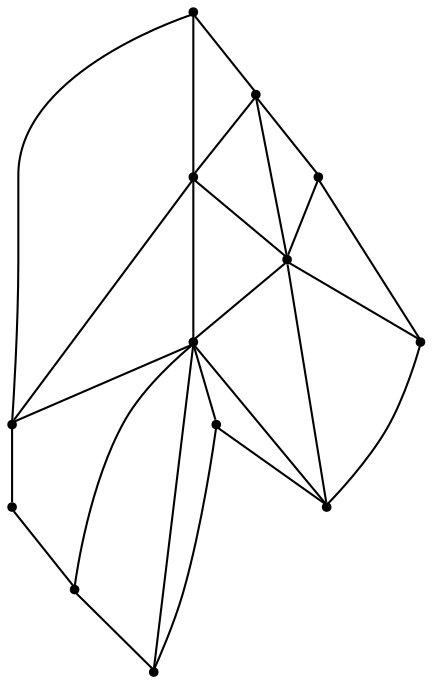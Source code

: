 graph {
  node [shape=point,comment="{\"directed\":false,\"doi\":\"10.1007/978-3-540-31843-9_29\",\"figure\":\"2 (2)\"}"]

  v0 [pos="1022.6902230196221,1435.2692579611748"]
  v1 [pos="1000.6861350835756,1391.019246517083"]
  v2 [pos="954.1775004542151,1564.5192121848077"]
  v3 [pos="956.6779433139535,1517.7692070985447"]
  v4 [pos="861.160183502907,1445.7692121848077"]
  v5 [pos="909.6692042151162,1384.2692032838474"]
  v6 [pos="895.1665243459302,1610.519247788649"]
  v7 [pos="792.3973928052325,1589.7692020122818"]
  v8 [pos="811.6509697492731,1642.7692070985447"]
  v9 [pos="822.4029614825581,1413.519252874912"]
  v10 [pos="800.64892578125,1448.2692376161228"]
  v11 [pos="763.3919853742733,1621.0192020122818"]
  v12 [pos="775.1441860465115,1508.7692236288995"]

  v7 -- v8 [id="-4",pos="792.3973928052325,1589.7692020122818 811.6509697492731,1642.7692070985447 811.6509697492731,1642.7692070985447 811.6509697492731,1642.7692070985447"]
  v7 -- v12 [id="-5",pos="792.3973928052325,1589.7692020122818 775.1441860465115,1508.7692236288995 775.1441860465115,1508.7692236288995 775.1441860465115,1508.7692236288995"]
  v7 -- v2 [id="-6",pos="792.3973928052325,1589.7692020122818 954.1775004542151,1564.5192121848077 954.1775004542151,1564.5192121848077 954.1775004542151,1564.5192121848077"]
  v10 -- v7 [id="-9",pos="800.64892578125,1448.2692376161228 792.3973928052325,1589.7692020122818 792.3973928052325,1589.7692020122818 792.3973928052325,1589.7692020122818"]
  v8 -- v11 [id="-10",pos="811.6509697492731,1642.7692070985447 763.3919853742733,1621.0192020122818 763.3919853742733,1621.0192020122818 763.3919853742733,1621.0192020122818"]
  v9 -- v10 [id="-13",pos="822.4029614825581,1413.519252874912 800.64892578125,1448.2692376161228 800.64892578125,1448.2692376161228 800.64892578125,1448.2692376161228"]
  v4 -- v9 [id="-14",pos="861.160183502907,1445.7692121848077 822.4029614825581,1413.519252874912 822.4029614825581,1413.519252874912 822.4029614825581,1413.519252874912"]
  v4 -- v7 [id="-15",pos="861.160183502907,1445.7692121848077 792.3973928052325,1589.7692020122818 792.3973928052325,1589.7692020122818 792.3973928052325,1589.7692020122818"]
  v6 -- v8 [id="-16",pos="895.1665243459302,1610.519247788649 811.6509697492731,1642.7692070985447 811.6509697492731,1642.7692070985447 811.6509697492731,1642.7692070985447"]
  v5 -- v4 [id="-18",pos="909.6692042151162,1384.2692032838474 861.160183502907,1445.7692121848077 861.160183502907,1445.7692121848077 861.160183502907,1445.7692121848077"]
  v2 -- v6 [id="-19",pos="954.1775004542151,1564.5192121848077 895.1665243459302,1610.519247788649 895.1665243459302,1610.519247788649 895.1665243459302,1610.519247788649"]
  v3 -- v7 [id="-20",pos="956.6779433139535,1517.7692070985447 792.3973928052325,1589.7692020122818 792.3973928052325,1589.7692020122818 792.3973928052325,1589.7692020122818"]
  v3 -- v4 [id="-21",pos="956.6779433139535,1517.7692070985447 861.160183502907,1445.7692121848077 861.160183502907,1445.7692121848077 861.160183502907,1445.7692121848077"]
  v1 -- v5 [id="-26",pos="1000.6861350835756,1391.019246517083 909.6692042151162,1384.2692032838474 909.6692042151162,1384.2692032838474 909.6692042151162,1384.2692032838474"]
  v0 -- v1 [id="-27",pos="1022.6902230196221,1435.2692579611748 1000.6861350835756,1391.019246517083 1000.6861350835756,1391.019246517083 1000.6861350835756,1391.019246517083"]
  v1 -- v4 [id="-34",pos="1000.6861350835756,1391.019246517083 861.160183502907,1445.7692121848077 861.160183502907,1445.7692121848077 861.160183502907,1445.7692121848077"]
  v1 -- v3 [id="-35",pos="1000.6861350835756,1391.019246517083 956.6779433139535,1517.7692070985447 956.6779433139535,1517.7692070985447 956.6779433139535,1517.7692070985447"]
  v12 -- v11 [id="-36",pos="775.1441860465115,1508.7692236288995 763.3919853742733,1621.0192020122818 763.3919853742733,1621.0192020122818 763.3919853742733,1621.0192020122818"]
  v0 -- v2 [id="-37",pos="1022.6902230196221,1435.2692579611748 954.1775004542151,1564.5192121848077 954.1775004542151,1564.5192121848077 954.1775004542151,1564.5192121848077"]
  v0 -- v3 [id="-38",pos="1022.6902230196221,1435.2692579611748 956.6779433139535,1517.7692070985447 956.6779433139535,1517.7692070985447 956.6779433139535,1517.7692070985447"]
  v7 -- v11 [id="-3",pos="792.3973928052325,1589.7692020122818 763.3919853742733,1621.0192020122818 763.3919853742733,1621.0192020122818 763.3919853742733,1621.0192020122818"]
  v12 -- v10 [id="-7",pos="775.1441860465115,1508.7692236288995 800.64892578125,1448.2692376161228 800.64892578125,1448.2692376161228 800.64892578125,1448.2692376161228"]
  v5 -- v9 [id="-17",pos="909.6692042151162,1384.2692032838474 822.4029614825581,1413.519252874912 822.4029614825581,1413.519252874912 822.4029614825581,1413.519252874912"]
  v3 -- v2 [id="-23",pos="956.6779433139535,1517.7692070985447 954.1775004542151,1564.5192121848077 954.1775004542151,1564.5192121848077 954.1775004542151,1564.5192121848077"]
  v4 -- v10 [id="-32",pos="861.160183502907,1445.7692121848077 800.64892578125,1448.2692376161228 800.64892578125,1448.2692376161228 800.64892578125,1448.2692376161228"]
}